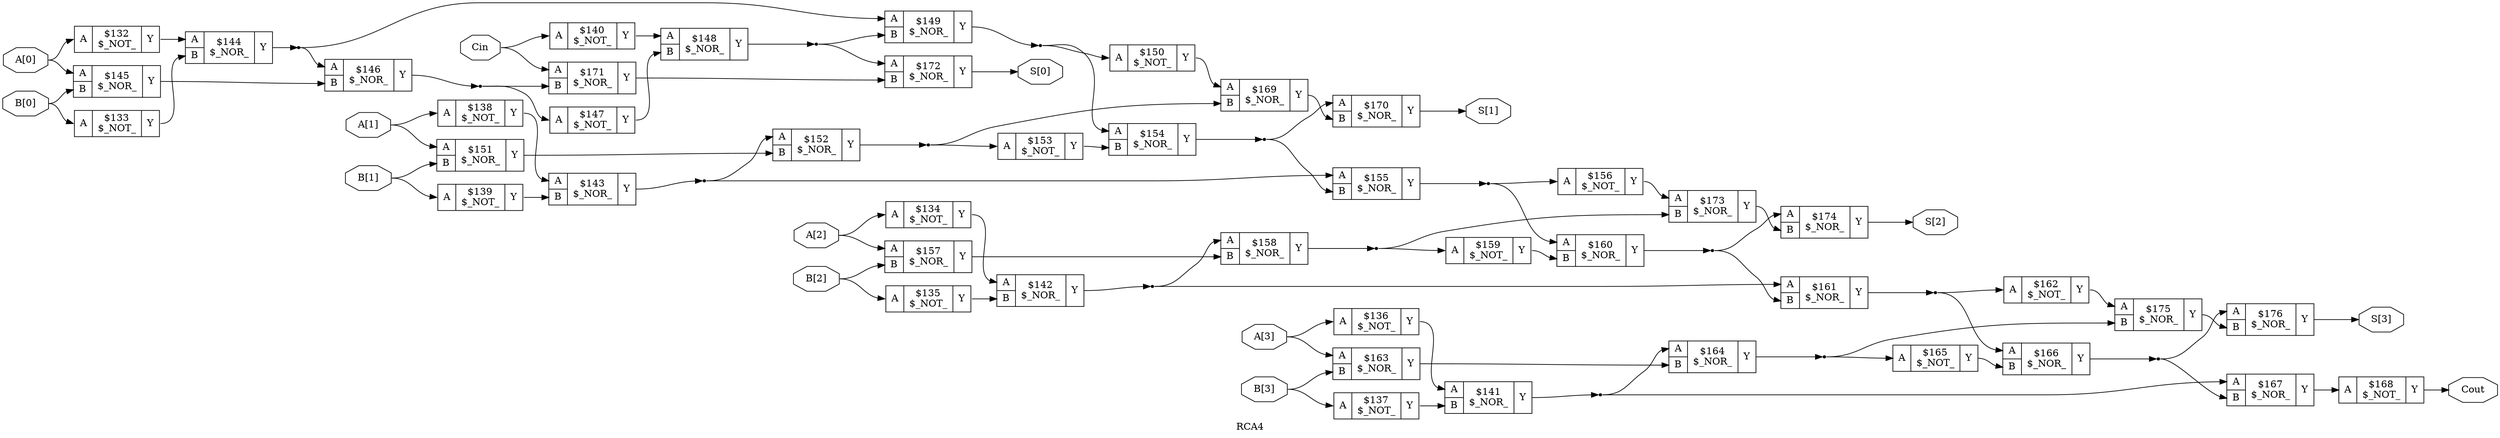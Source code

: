 digraph "RCA4" {
label="RCA4";
rankdir="LR";
remincross=true;
n41 [ shape=octagon, label="A[0]", color="black", fontcolor="black" ];
n42 [ shape=octagon, label="A[1]", color="black", fontcolor="black" ];
n43 [ shape=octagon, label="A[2]", color="black", fontcolor="black" ];
n44 [ shape=octagon, label="A[3]", color="black", fontcolor="black" ];
n45 [ shape=octagon, label="B[0]", color="black", fontcolor="black" ];
n46 [ shape=octagon, label="B[1]", color="black", fontcolor="black" ];
n47 [ shape=octagon, label="B[2]", color="black", fontcolor="black" ];
n48 [ shape=octagon, label="B[3]", color="black", fontcolor="black" ];
n49 [ shape=octagon, label="Cin", color="black", fontcolor="black" ];
n50 [ shape=octagon, label="Cout", color="black", fontcolor="black" ];
n51 [ shape=octagon, label="S[0]", color="black", fontcolor="black" ];
n52 [ shape=octagon, label="S[1]", color="black", fontcolor="black" ];
n53 [ shape=octagon, label="S[2]", color="black", fontcolor="black" ];
n54 [ shape=octagon, label="S[3]", color="black", fontcolor="black" ];
c57 [ shape=record, label="{{<p55> A}|$132\n$_NOT_|{<p56> Y}}" ];
c58 [ shape=record, label="{{<p55> A}|$133\n$_NOT_|{<p56> Y}}" ];
c59 [ shape=record, label="{{<p55> A}|$134\n$_NOT_|{<p56> Y}}" ];
c60 [ shape=record, label="{{<p55> A}|$135\n$_NOT_|{<p56> Y}}" ];
c61 [ shape=record, label="{{<p55> A}|$136\n$_NOT_|{<p56> Y}}" ];
c62 [ shape=record, label="{{<p55> A}|$137\n$_NOT_|{<p56> Y}}" ];
c63 [ shape=record, label="{{<p55> A}|$138\n$_NOT_|{<p56> Y}}" ];
c64 [ shape=record, label="{{<p55> A}|$139\n$_NOT_|{<p56> Y}}" ];
c65 [ shape=record, label="{{<p55> A}|$140\n$_NOT_|{<p56> Y}}" ];
c67 [ shape=record, label="{{<p55> A|<p66> B}|$141\n$_NOR_|{<p56> Y}}" ];
c68 [ shape=record, label="{{<p55> A|<p66> B}|$142\n$_NOR_|{<p56> Y}}" ];
c69 [ shape=record, label="{{<p55> A|<p66> B}|$143\n$_NOR_|{<p56> Y}}" ];
c70 [ shape=record, label="{{<p55> A|<p66> B}|$144\n$_NOR_|{<p56> Y}}" ];
c71 [ shape=record, label="{{<p55> A|<p66> B}|$145\n$_NOR_|{<p56> Y}}" ];
c72 [ shape=record, label="{{<p55> A|<p66> B}|$146\n$_NOR_|{<p56> Y}}" ];
c73 [ shape=record, label="{{<p55> A}|$147\n$_NOT_|{<p56> Y}}" ];
c74 [ shape=record, label="{{<p55> A|<p66> B}|$148\n$_NOR_|{<p56> Y}}" ];
c75 [ shape=record, label="{{<p55> A|<p66> B}|$149\n$_NOR_|{<p56> Y}}" ];
c76 [ shape=record, label="{{<p55> A}|$150\n$_NOT_|{<p56> Y}}" ];
c77 [ shape=record, label="{{<p55> A|<p66> B}|$151\n$_NOR_|{<p56> Y}}" ];
c78 [ shape=record, label="{{<p55> A|<p66> B}|$152\n$_NOR_|{<p56> Y}}" ];
c79 [ shape=record, label="{{<p55> A}|$153\n$_NOT_|{<p56> Y}}" ];
c80 [ shape=record, label="{{<p55> A|<p66> B}|$154\n$_NOR_|{<p56> Y}}" ];
c81 [ shape=record, label="{{<p55> A|<p66> B}|$155\n$_NOR_|{<p56> Y}}" ];
c82 [ shape=record, label="{{<p55> A}|$156\n$_NOT_|{<p56> Y}}" ];
c83 [ shape=record, label="{{<p55> A|<p66> B}|$157\n$_NOR_|{<p56> Y}}" ];
c84 [ shape=record, label="{{<p55> A|<p66> B}|$158\n$_NOR_|{<p56> Y}}" ];
c85 [ shape=record, label="{{<p55> A}|$159\n$_NOT_|{<p56> Y}}" ];
c86 [ shape=record, label="{{<p55> A|<p66> B}|$160\n$_NOR_|{<p56> Y}}" ];
c87 [ shape=record, label="{{<p55> A|<p66> B}|$161\n$_NOR_|{<p56> Y}}" ];
c88 [ shape=record, label="{{<p55> A}|$162\n$_NOT_|{<p56> Y}}" ];
c89 [ shape=record, label="{{<p55> A|<p66> B}|$163\n$_NOR_|{<p56> Y}}" ];
c90 [ shape=record, label="{{<p55> A|<p66> B}|$164\n$_NOR_|{<p56> Y}}" ];
c91 [ shape=record, label="{{<p55> A}|$165\n$_NOT_|{<p56> Y}}" ];
c92 [ shape=record, label="{{<p55> A|<p66> B}|$166\n$_NOR_|{<p56> Y}}" ];
c93 [ shape=record, label="{{<p55> A|<p66> B}|$167\n$_NOR_|{<p56> Y}}" ];
c94 [ shape=record, label="{{<p55> A}|$168\n$_NOT_|{<p56> Y}}" ];
c95 [ shape=record, label="{{<p55> A|<p66> B}|$169\n$_NOR_|{<p56> Y}}" ];
c96 [ shape=record, label="{{<p55> A|<p66> B}|$170\n$_NOR_|{<p56> Y}}" ];
c97 [ shape=record, label="{{<p55> A|<p66> B}|$171\n$_NOR_|{<p56> Y}}" ];
c98 [ shape=record, label="{{<p55> A|<p66> B}|$172\n$_NOR_|{<p56> Y}}" ];
c99 [ shape=record, label="{{<p55> A|<p66> B}|$173\n$_NOR_|{<p56> Y}}" ];
c100 [ shape=record, label="{{<p55> A|<p66> B}|$174\n$_NOR_|{<p56> Y}}" ];
c101 [ shape=record, label="{{<p55> A|<p66> B}|$175\n$_NOR_|{<p56> Y}}" ];
c102 [ shape=record, label="{{<p55> A|<p66> B}|$176\n$_NOR_|{<p56> Y}}" ];
c57:p56:e -> c70:p55:w [color="black", label=""];
n10 [ shape=point ];
c67:p56:e -> n10:w [color="black", label=""];
n10:e -> c90:p55:w [color="black", label=""];
n10:e -> c93:p55:w [color="black", label=""];
n11 [ shape=point ];
c68:p56:e -> n11:w [color="black", label=""];
n11:e -> c84:p55:w [color="black", label=""];
n11:e -> c87:p55:w [color="black", label=""];
n12 [ shape=point ];
c69:p56:e -> n12:w [color="black", label=""];
n12:e -> c78:p55:w [color="black", label=""];
n12:e -> c81:p55:w [color="black", label=""];
n13 [ shape=point ];
c70:p56:e -> n13:w [color="black", label=""];
n13:e -> c72:p55:w [color="black", label=""];
n13:e -> c75:p55:w [color="black", label=""];
c71:p56:e -> c72:p66:w [color="black", label=""];
n15 [ shape=point ];
c72:p56:e -> n15:w [color="black", label=""];
n15:e -> c73:p55:w [color="black", label=""];
n15:e -> c97:p66:w [color="black", label=""];
c73:p56:e -> c74:p66:w [color="black", label=""];
n17 [ shape=point ];
c74:p56:e -> n17:w [color="black", label=""];
n17:e -> c75:p66:w [color="black", label=""];
n17:e -> c98:p55:w [color="black", label=""];
n18 [ shape=point ];
c75:p56:e -> n18:w [color="black", label=""];
n18:e -> c76:p55:w [color="black", label=""];
n18:e -> c80:p55:w [color="black", label=""];
c76:p56:e -> c95:p55:w [color="black", label=""];
c58:p56:e -> c70:p66:w [color="black", label=""];
c77:p56:e -> c78:p66:w [color="black", label=""];
n21 [ shape=point ];
c78:p56:e -> n21:w [color="black", label=""];
n21:e -> c79:p55:w [color="black", label=""];
n21:e -> c95:p66:w [color="black", label=""];
c79:p56:e -> c80:p66:w [color="black", label=""];
n23 [ shape=point ];
c80:p56:e -> n23:w [color="black", label=""];
n23:e -> c81:p66:w [color="black", label=""];
n23:e -> c96:p55:w [color="black", label=""];
n24 [ shape=point ];
c81:p56:e -> n24:w [color="black", label=""];
n24:e -> c82:p55:w [color="black", label=""];
n24:e -> c86:p55:w [color="black", label=""];
c82:p56:e -> c99:p55:w [color="black", label=""];
c83:p56:e -> c84:p66:w [color="black", label=""];
n27 [ shape=point ];
c84:p56:e -> n27:w [color="black", label=""];
n27:e -> c85:p55:w [color="black", label=""];
n27:e -> c99:p66:w [color="black", label=""];
c85:p56:e -> c86:p66:w [color="black", label=""];
n29 [ shape=point ];
c86:p56:e -> n29:w [color="black", label=""];
n29:e -> c100:p55:w [color="black", label=""];
n29:e -> c87:p66:w [color="black", label=""];
c59:p56:e -> c68:p55:w [color="black", label=""];
n30 [ shape=point ];
c87:p56:e -> n30:w [color="black", label=""];
n30:e -> c88:p55:w [color="black", label=""];
n30:e -> c92:p55:w [color="black", label=""];
c88:p56:e -> c101:p55:w [color="black", label=""];
c89:p56:e -> c90:p66:w [color="black", label=""];
n33 [ shape=point ];
c90:p56:e -> n33:w [color="black", label=""];
n33:e -> c101:p66:w [color="black", label=""];
n33:e -> c91:p55:w [color="black", label=""];
c91:p56:e -> c92:p66:w [color="black", label=""];
n35 [ shape=point ];
c92:p56:e -> n35:w [color="black", label=""];
n35:e -> c102:p55:w [color="black", label=""];
n35:e -> c93:p66:w [color="black", label=""];
c93:p56:e -> c94:p55:w [color="black", label=""];
c95:p56:e -> c96:p66:w [color="black", label=""];
c97:p56:e -> c98:p66:w [color="black", label=""];
c99:p56:e -> c100:p66:w [color="black", label=""];
c60:p56:e -> c68:p66:w [color="black", label=""];
c101:p56:e -> c102:p66:w [color="black", label=""];
n41:e -> c57:p55:w [color="black", label=""];
n41:e -> c71:p55:w [color="black", label=""];
n42:e -> c63:p55:w [color="black", label=""];
n42:e -> c77:p55:w [color="black", label=""];
n43:e -> c59:p55:w [color="black", label=""];
n43:e -> c83:p55:w [color="black", label=""];
n44:e -> c61:p55:w [color="black", label=""];
n44:e -> c89:p55:w [color="black", label=""];
n45:e -> c58:p55:w [color="black", label=""];
n45:e -> c71:p66:w [color="black", label=""];
n46:e -> c64:p55:w [color="black", label=""];
n46:e -> c77:p66:w [color="black", label=""];
n47:e -> c60:p55:w [color="black", label=""];
n47:e -> c83:p66:w [color="black", label=""];
n48:e -> c62:p55:w [color="black", label=""];
n48:e -> c89:p66:w [color="black", label=""];
n49:e -> c65:p55:w [color="black", label=""];
n49:e -> c97:p55:w [color="black", label=""];
c61:p56:e -> c67:p55:w [color="black", label=""];
c94:p56:e -> n50:w [color="black", label=""];
c98:p56:e -> n51:w [color="black", label=""];
c96:p56:e -> n52:w [color="black", label=""];
c100:p56:e -> n53:w [color="black", label=""];
c102:p56:e -> n54:w [color="black", label=""];
c62:p56:e -> c67:p66:w [color="black", label=""];
c63:p56:e -> c69:p55:w [color="black", label=""];
c64:p56:e -> c69:p66:w [color="black", label=""];
c65:p56:e -> c74:p55:w [color="black", label=""];
}
